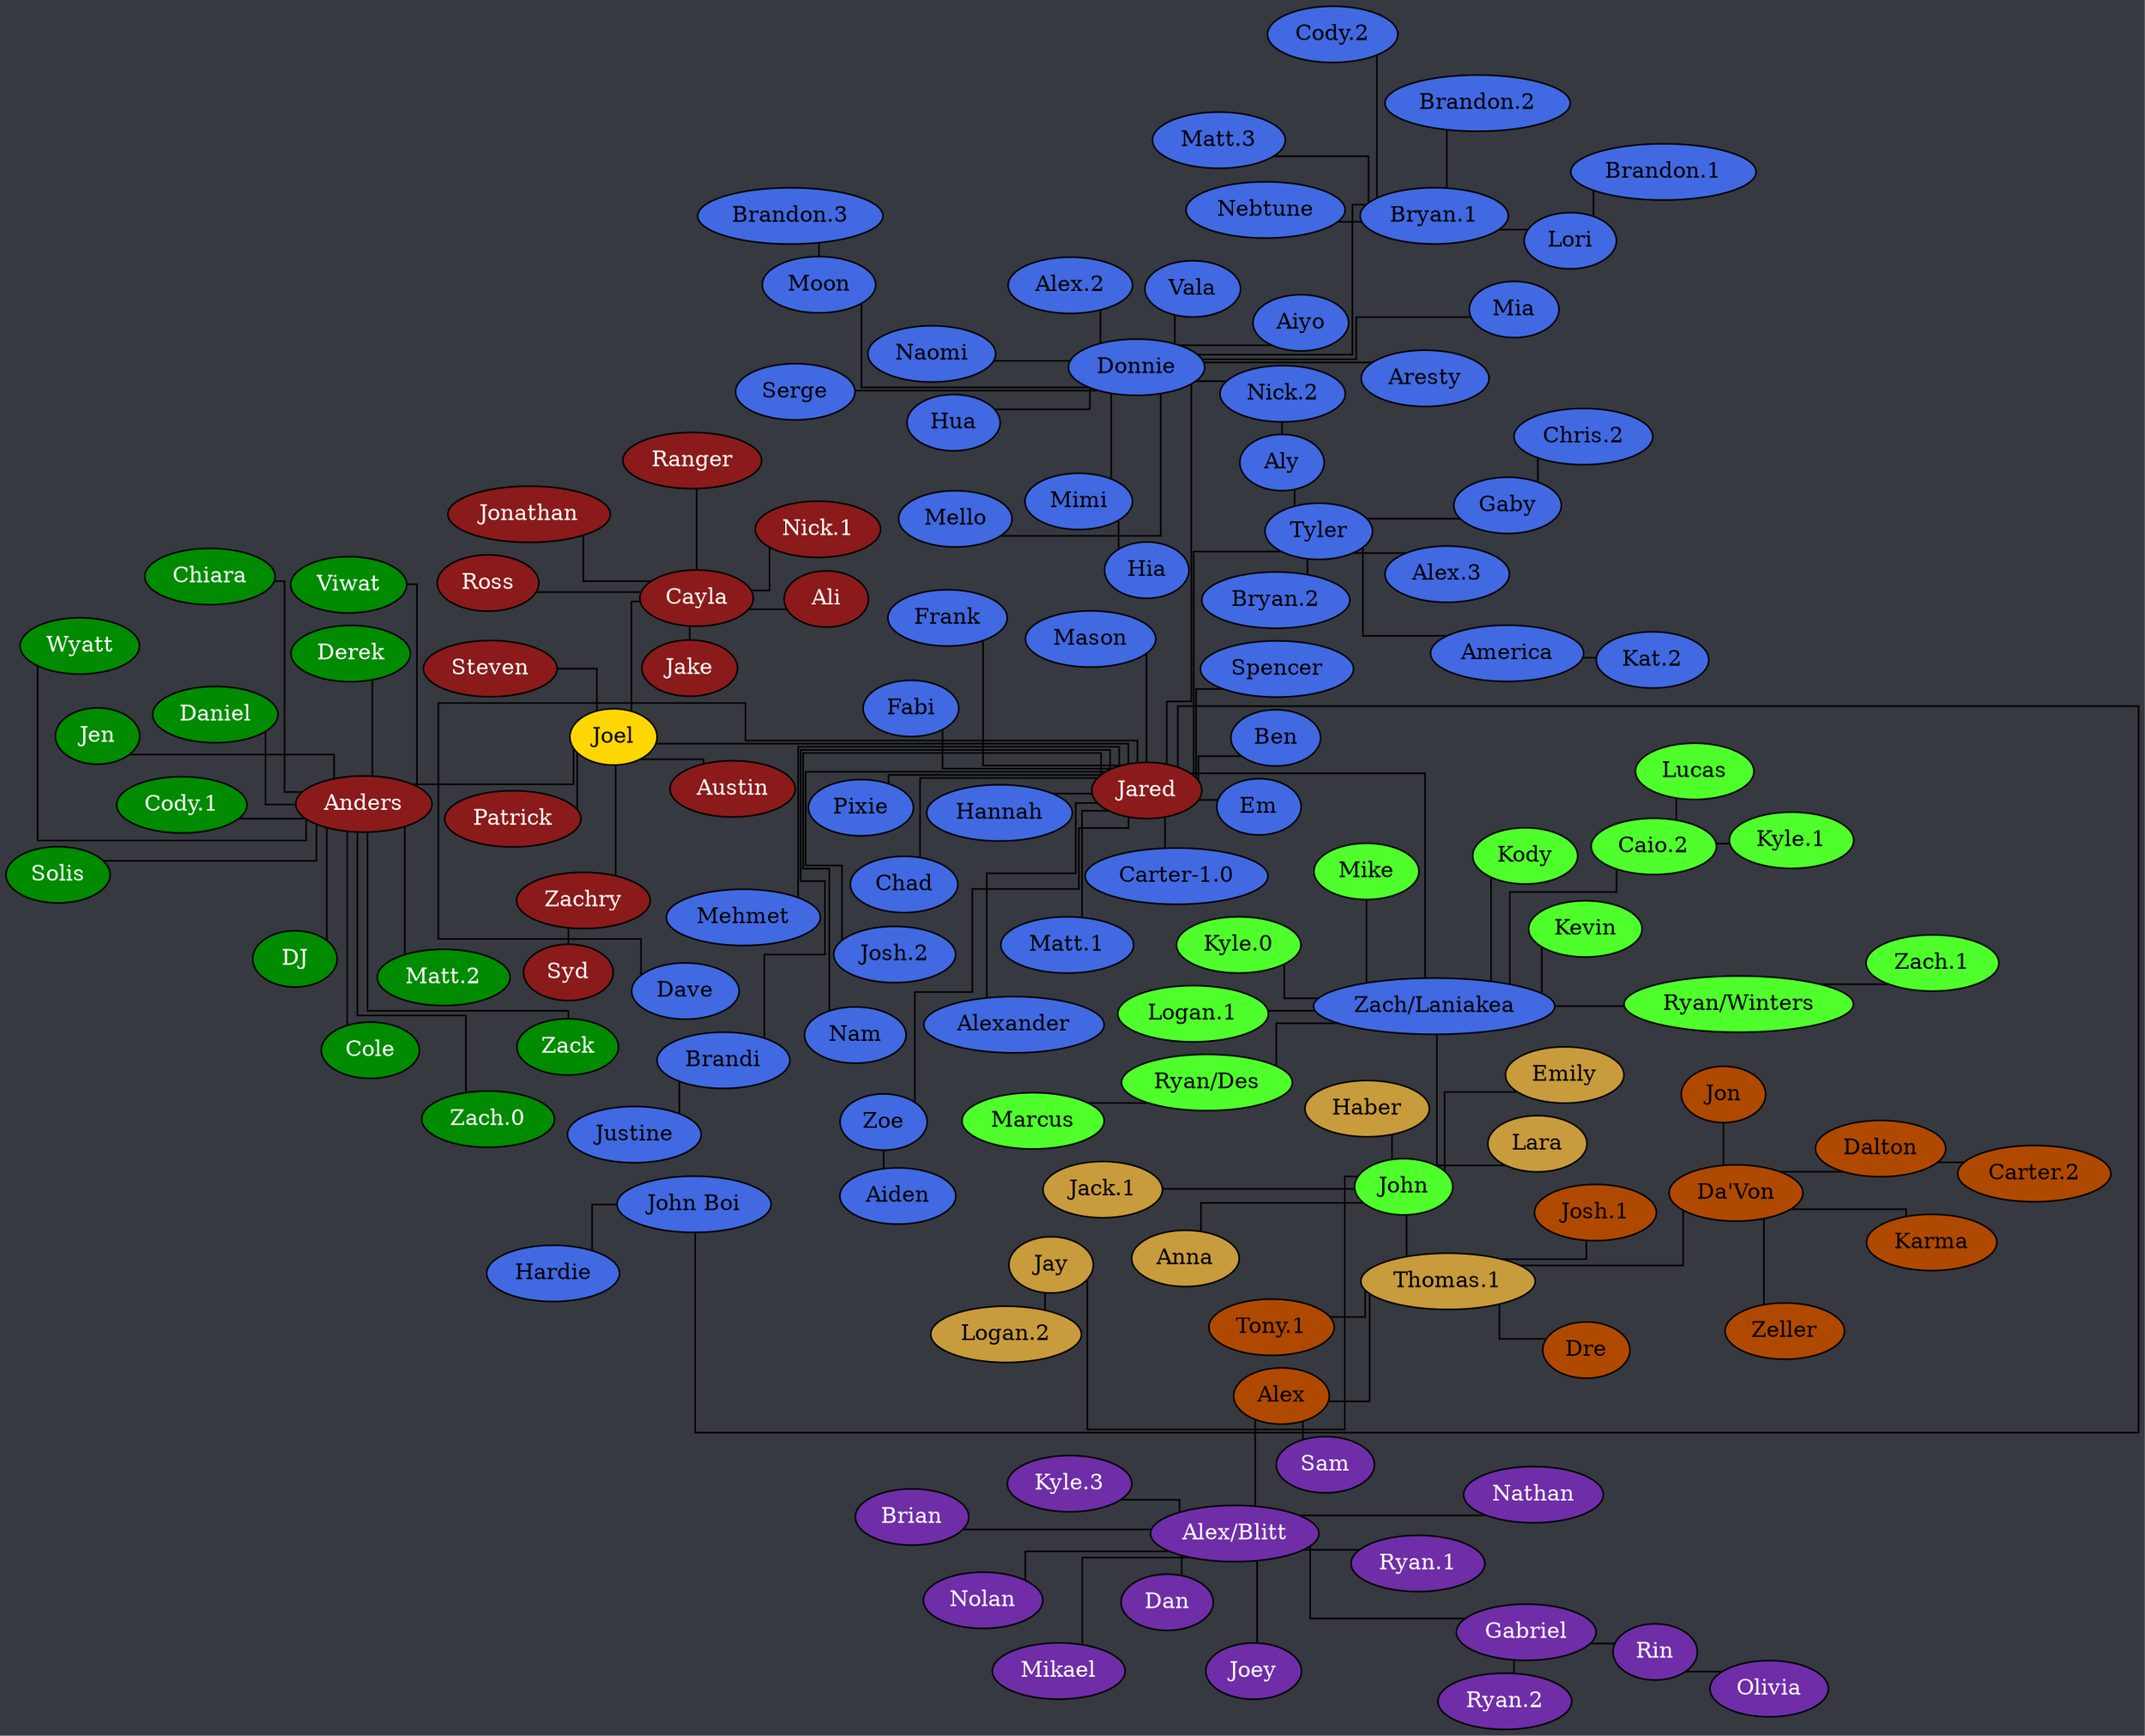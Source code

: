 strict graph {
	// Layout Configuration
	layout = neato;
	dpi = 200;
	epsilon = 0.01;
	mode = major;
	model = subset;
	overlap = false;
	splines = ortho;
	start = rand;

	// Visual Configuration
	graph [ truecolor=true bgcolor="#36393f" ];
	node [ style=filled fillcolor="gray" fontcolor="black" ];

	subgraph "Joel" {
		node [ style=filled fillcolor="firebrick4" fontcolor="white" ];
		Joel [ style=filled fillcolor="gold" fontcolor="black" ];

		Cayla -- Ali;
		Cayla -- Jake;
		Cayla -- Jonathan;
		Cayla -- "Nick.1";
		Cayla -- Ranger;
		Cayla -- Ross;
		Joel -- Anders;
		Joel -- Austin;
		Joel -- Cayla;
		Joel -- Jared;
		Joel -- Patrick;
		Joel -- Steven;
		Joel -- Zachry;
		Zachry -- Syd;
	}

	subgraph "Anders" {
		node [ style=filled fillcolor="green4" fontcolor="white" ];
		// Anders [ style=filled fillcolor="green4" fontcolor="white" ];

		Anders -- Chiara;
		Anders -- "Cody.1";
		Anders -- Cole;
		Anders -- Daniel;
		Anders -- Derek;
		Anders -- DJ;
		Anders -- Jen;
		Anders -- "Matt.2";
		Anders -- Solis;
		Anders -- Wyatt;
		Anders -- Viwat;
		Anders -- "Zach.0";
		Anders -- Zack;
	}

	subgraph "Jared" {
		node [ style=filled fillcolor="royalblue" fontcolor="black" ];
		// Jared [ style=filled fillcolor="royalblue" fontcolor="black" ];

		Aly -- "Nick.2";
		America -- "Kat.2";
		Brandi -- Justine;
		"Bryan.1" -- "Brandon.2";
		"Bryan.1" -- "Cody.2";
		"Bryan.1" -- Lori;
		"Bryan.1" -- "Matt.3";
		"Bryan.1" -- Nebtune;
		Donnie -- Aiyo;
		Donnie -- "Alex.2";
		Donnie -- Aresty;
		Donnie -- "Bryan.1";
		Donnie -- Hua;
		Donnie -- Mello;
		Donnie -- Mia;
		Donnie -- Mimi;
		Donnie -- Moon;
		Donnie -- "Nick.2";
		Donnie -- Naomi;
		Donnie -- Serge;
		Donnie -- Vala;
		Gaby -- "Chris.2";
		Lori -- "Brandon.1";
		Jared -- Alexander;
		Jared -- Ben;
		Jared -- Brandi;
		Jared -- "Carter-1.0";
		Jared -- Chad;
		Jared -- Dave;
		Jared -- Donnie;
		Jared -- Em;
		Jared -- Fabi;
		Jared -- Frank;
		Jared -- Hannah;
		Jared -- "John Boi";
		Jared -- "Josh.2";
		Jared -- Mason;
		Jared -- "Matt.1";
		Jared -- Mehmet;
		Jared -- Nam;
		Jared -- Pixie;
		Jared -- Spencer;
		Jared -- Tyler;
		Jared -- "Zach/Laniakea";
		Jared -- Zoe;
		"John Boi" -- Hardie;
		Mimi -- Hia;
		Moon -- "Brandon.3";
		Tyler -- Aly;
		Tyler -- "Alex.3";
		Tyler -- America;
		Tyler -- "Bryan.2";
		Tyler -- Gaby;
		Zoe -- Aiden;
	}

	subgraph "Zach/Laniakea" {
		node [ style=filled fillcolor="#4eff2c" fontcolor="black" ];
		// "Zach/Laniakea" [ style=filled fillcolor="#4eff2c" fontcolor="black" ];

		"Caio.2" -- "Kyle.1";
		"Caio.2" -- Lucas;
		"Ryan/Des" -- Marcus;
		"Zach/Laniakea" -- "Caio.2";
		"Zach/Laniakea" -- John;
		"Zach/Laniakea" -- "Logan.1";
		"Zach/Laniakea" -- Kevin;
		"Zach/Laniakea" -- Kody;
		"Zach/Laniakea" -- "Kyle.0";
		"Zach/Laniakea" -- Mike;
		"Zach/Laniakea" -- "Ryan/Des";
		"Zach/Laniakea" -- "Ryan/Winters";
		"Ryan/Winters" -- "Zach.1";
	}

	subgraph "John" {
		node [ style=filled fillcolor="#c89b3c" fontcolor="black" ];
		// John [ style=filled fillcolor="#c89b3c" fontcolor="black" ];

		Jay -- "Logan.2";
		John -- Anna;
		John -- Emily;
		John -- Haber;
		John -- Jay;
		John -- "Jack.1";
		John -- Lara;
		John -- "Thomas.1";
	}

	subgraph "Thomas.1" {
		node [ style=filled fillcolor="#b04900" fontcolor="black" ];
		// "Thomas.1" [ style=filled fillcolor="#b04900" fontcolor="black" ];

		"Da'Von" -- Dalton;
		"Da'Von" -- Jon;
		"Da'Von" -- Karma;
		"Da'Von" -- Zeller;
		Dalton -- "Carter.2";
		"Thomas.1" -- Alex;
		"Thomas.1" -- "Da'Von";
		"Thomas.1" -- Dre;
		"Thomas.1" -- "Josh.1";
		"Thomas.1" -- "Tony.1";
	}

	subgraph "Alex" {
		node [ style=filled fillcolor="#6f2da8" fontcolor="white" ];
		// Alex [ style=filled fillcolor="#6f2da8" fontcolor="black" ];

		Alex -- "Alex/Blitt";
		Alex -- Sam;
		"Alex/Blitt" -- Brian;
		"Alex/Blitt" -- Dan;
		"Alex/Blitt" -- Gabriel;
		"Alex/Blitt" -- Joey;
		"Alex/Blitt" -- "Kyle.3";
		"Alex/Blitt" -- Mikael;
		"Alex/Blitt" -- Nathan;
		"Alex/Blitt" -- Nolan;
		"Alex/Blitt" -- "Ryan.1";
		Gabriel -- Rin;
		Gabriel -- "Ryan.2";
		Rin -- Olivia;
	}
}

